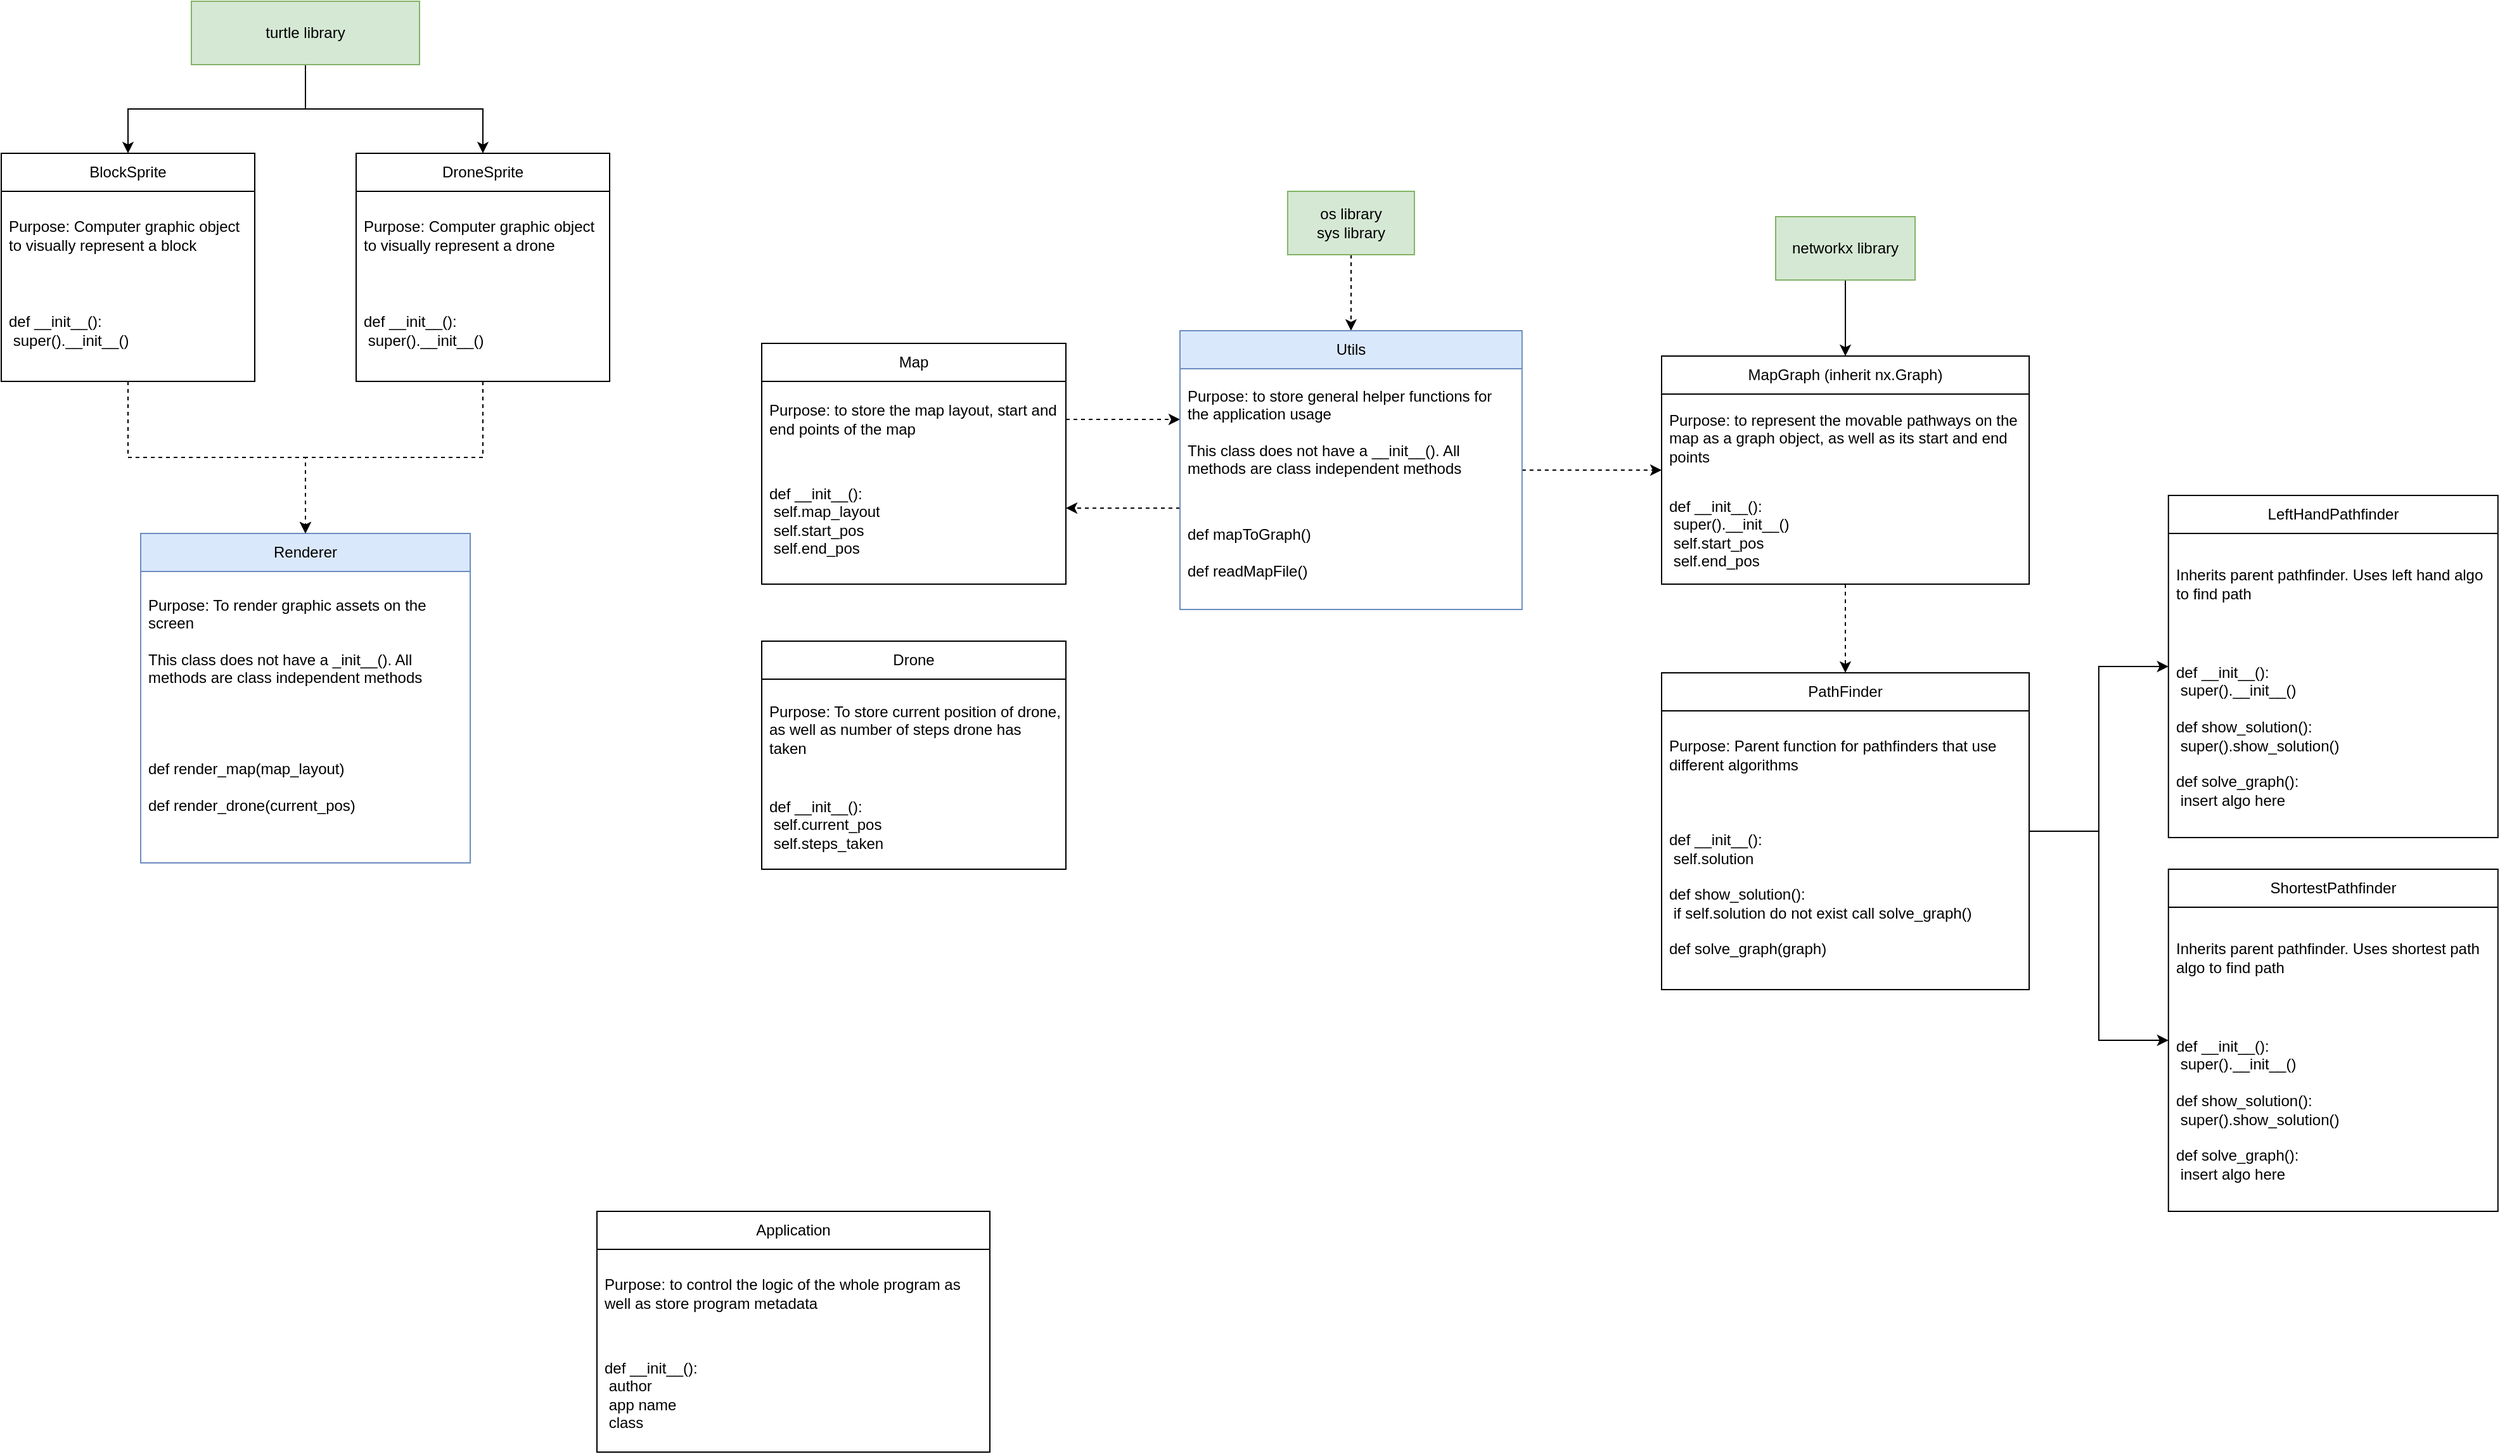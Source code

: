 <mxfile version="20.8.11" type="github" pages="3">
  <diagram id="C5RBs43oDa-KdzZeNtuy" name="Class Design">
    <mxGraphModel dx="1336" dy="721" grid="1" gridSize="10" guides="1" tooltips="1" connect="1" arrows="1" fold="1" page="1" pageScale="1" pageWidth="2336" pageHeight="1654" math="0" shadow="0">
      <root>
        <mxCell id="WIyWlLk6GJQsqaUBKTNV-0" />
        <mxCell id="WIyWlLk6GJQsqaUBKTNV-1" parent="WIyWlLk6GJQsqaUBKTNV-0" />
        <mxCell id="vD4cvlfS7zfxwfo6U6s2-16" style="edgeStyle=orthogonalEdgeStyle;rounded=0;orthogonalLoop=1;jettySize=auto;html=1;" edge="1" parent="WIyWlLk6GJQsqaUBKTNV-1" source="dQ57IdhiGYJqUYmVvskk-5" target="64Xpcqo6hRMuvh9icXLn-0">
          <mxGeometry relative="1" as="geometry" />
        </mxCell>
        <mxCell id="uCqwbNBmqY_bpqWK9Ru8-3" style="edgeStyle=orthogonalEdgeStyle;rounded=0;orthogonalLoop=1;jettySize=auto;html=1;" edge="1" parent="WIyWlLk6GJQsqaUBKTNV-1" source="dQ57IdhiGYJqUYmVvskk-5" target="uCqwbNBmqY_bpqWK9Ru8-0">
          <mxGeometry relative="1" as="geometry" />
        </mxCell>
        <mxCell id="dQ57IdhiGYJqUYmVvskk-5" value="turtle library" style="rounded=0;whiteSpace=wrap;html=1;fillColor=#d5e8d4;strokeColor=#82b366;" parent="WIyWlLk6GJQsqaUBKTNV-1" vertex="1">
          <mxGeometry x="190" y="80" width="180" height="50" as="geometry" />
        </mxCell>
        <mxCell id="pP4sysXfX_SifiGV4ZdW-8" style="edgeStyle=orthogonalEdgeStyle;rounded=0;orthogonalLoop=1;jettySize=auto;html=1;dashed=1;" parent="WIyWlLk6GJQsqaUBKTNV-1" source="dQ57IdhiGYJqUYmVvskk-13" target="pP4sysXfX_SifiGV4ZdW-3" edge="1">
          <mxGeometry relative="1" as="geometry">
            <Array as="points">
              <mxPoint x="900" y="410" />
              <mxPoint x="900" y="410" />
            </Array>
          </mxGeometry>
        </mxCell>
        <mxCell id="dQ57IdhiGYJqUYmVvskk-13" value="Map" style="swimlane;fontStyle=0;childLayout=stackLayout;horizontal=1;startSize=30;horizontalStack=0;resizeParent=1;resizeParentMax=0;resizeLast=0;collapsible=1;marginBottom=0;whiteSpace=wrap;html=1;" parent="WIyWlLk6GJQsqaUBKTNV-1" vertex="1">
          <mxGeometry x="640" y="350" width="240" height="190" as="geometry" />
        </mxCell>
        <mxCell id="dQ57IdhiGYJqUYmVvskk-14" value="Purpose: to store the map layout, start and end points of the map" style="text;strokeColor=none;fillColor=none;align=left;verticalAlign=middle;spacingLeft=4;spacingRight=4;overflow=hidden;points=[[0,0.5],[1,0.5]];portConstraint=eastwest;rotatable=0;whiteSpace=wrap;html=1;" parent="dQ57IdhiGYJqUYmVvskk-13" vertex="1">
          <mxGeometry y="30" width="240" height="60" as="geometry" />
        </mxCell>
        <mxCell id="dQ57IdhiGYJqUYmVvskk-21" value="def __init__():&lt;br&gt;&lt;span style=&quot;white-space: pre;&quot;&gt;	&lt;/span&gt;self.map_layout&lt;br&gt;&lt;span style=&quot;white-space: pre;&quot;&gt;	&lt;/span&gt;self.start_pos&lt;br&gt;&lt;span style=&quot;white-space: pre;&quot;&gt;	&lt;/span&gt;self.end_pos&lt;br&gt;" style="text;strokeColor=none;fillColor=none;align=left;verticalAlign=middle;spacingLeft=4;spacingRight=4;overflow=hidden;points=[[0,0.5],[1,0.5]];portConstraint=eastwest;rotatable=0;whiteSpace=wrap;html=1;" parent="dQ57IdhiGYJqUYmVvskk-13" vertex="1">
          <mxGeometry y="90" width="240" height="100" as="geometry" />
        </mxCell>
        <mxCell id="vD4cvlfS7zfxwfo6U6s2-6" style="edgeStyle=orthogonalEdgeStyle;rounded=0;orthogonalLoop=1;jettySize=auto;html=1;" edge="1" parent="WIyWlLk6GJQsqaUBKTNV-1" source="dQ57IdhiGYJqUYmVvskk-32" target="vD4cvlfS7zfxwfo6U6s2-2">
          <mxGeometry relative="1" as="geometry" />
        </mxCell>
        <mxCell id="vD4cvlfS7zfxwfo6U6s2-10" style="edgeStyle=orthogonalEdgeStyle;rounded=0;orthogonalLoop=1;jettySize=auto;html=1;" edge="1" parent="WIyWlLk6GJQsqaUBKTNV-1" source="dQ57IdhiGYJqUYmVvskk-32" target="vD4cvlfS7zfxwfo6U6s2-7">
          <mxGeometry relative="1" as="geometry" />
        </mxCell>
        <mxCell id="dQ57IdhiGYJqUYmVvskk-32" value="PathFinder" style="swimlane;fontStyle=0;childLayout=stackLayout;horizontal=1;startSize=30;horizontalStack=0;resizeParent=1;resizeParentMax=0;resizeLast=0;collapsible=1;marginBottom=0;whiteSpace=wrap;html=1;" parent="WIyWlLk6GJQsqaUBKTNV-1" vertex="1">
          <mxGeometry x="1350" y="610" width="290" height="250" as="geometry" />
        </mxCell>
        <mxCell id="dQ57IdhiGYJqUYmVvskk-33" value="Purpose: Parent function for pathfinders that use different algorithms" style="text;strokeColor=none;fillColor=none;align=left;verticalAlign=middle;spacingLeft=4;spacingRight=4;overflow=hidden;points=[[0,0.5],[1,0.5]];portConstraint=eastwest;rotatable=0;whiteSpace=wrap;html=1;" parent="dQ57IdhiGYJqUYmVvskk-32" vertex="1">
          <mxGeometry y="30" width="290" height="70" as="geometry" />
        </mxCell>
        <mxCell id="dQ57IdhiGYJqUYmVvskk-35" value="def __init__():&lt;br&gt;&lt;span style=&quot;white-space: pre;&quot;&gt;	&lt;/span&gt;self.solution&lt;br&gt;&lt;br&gt;def show_solution():&lt;br&gt;&lt;span style=&quot;white-space: pre;&quot;&gt;	&lt;/span&gt;if self.solution do not exist call solve_graph()&lt;br&gt;&lt;br&gt;def solve_graph(graph)" style="text;strokeColor=none;fillColor=none;align=left;verticalAlign=middle;spacingLeft=4;spacingRight=4;overflow=hidden;points=[[0,0.5],[1,0.5]];portConstraint=eastwest;rotatable=0;whiteSpace=wrap;html=1;" parent="dQ57IdhiGYJqUYmVvskk-32" vertex="1">
          <mxGeometry y="100" width="290" height="150" as="geometry" />
        </mxCell>
        <mxCell id="7FqHwzOTrSw8YaoyhYBU-6" value="Application" style="swimlane;fontStyle=0;childLayout=stackLayout;horizontal=1;startSize=30;horizontalStack=0;resizeParent=1;resizeParentMax=0;resizeLast=0;collapsible=1;marginBottom=0;whiteSpace=wrap;html=1;" parent="WIyWlLk6GJQsqaUBKTNV-1" vertex="1">
          <mxGeometry x="510" y="1035" width="310" height="190" as="geometry" />
        </mxCell>
        <mxCell id="7FqHwzOTrSw8YaoyhYBU-7" value="Purpose: to control the logic of the whole program as well as store program metadata" style="text;strokeColor=none;fillColor=none;align=left;verticalAlign=middle;spacingLeft=4;spacingRight=4;overflow=hidden;points=[[0,0.5],[1,0.5]];portConstraint=eastwest;rotatable=0;whiteSpace=wrap;html=1;" parent="7FqHwzOTrSw8YaoyhYBU-6" vertex="1">
          <mxGeometry y="30" width="310" height="70" as="geometry" />
        </mxCell>
        <mxCell id="7FqHwzOTrSw8YaoyhYBU-9" value="def __init__():&lt;br&gt;&lt;span style=&quot;white-space: pre;&quot;&gt; &lt;/span&gt;author&lt;br&gt;&lt;span style=&quot;white-space: pre;&quot;&gt; &lt;/span&gt;app name&lt;br&gt;&lt;span style=&quot;white-space: pre;&quot;&gt; &lt;/span&gt;class" style="text;strokeColor=none;fillColor=none;align=left;verticalAlign=middle;spacingLeft=4;spacingRight=4;overflow=hidden;points=[[0,0.5],[1,0.5]];portConstraint=eastwest;rotatable=0;whiteSpace=wrap;html=1;" parent="7FqHwzOTrSw8YaoyhYBU-6" vertex="1">
          <mxGeometry y="100" width="310" height="90" as="geometry" />
        </mxCell>
        <mxCell id="4WqTjVgoWAFysmVd5On_-0" style="edgeStyle=orthogonalEdgeStyle;rounded=0;orthogonalLoop=1;jettySize=auto;html=1;dashed=1;" parent="WIyWlLk6GJQsqaUBKTNV-1" source="QhIDpwn1hLKXuRbCtxrE-2" target="pP4sysXfX_SifiGV4ZdW-3" edge="1">
          <mxGeometry relative="1" as="geometry" />
        </mxCell>
        <mxCell id="QhIDpwn1hLKXuRbCtxrE-2" value="os library&lt;br&gt;sys library" style="rounded=0;whiteSpace=wrap;html=1;fillColor=#d5e8d4;strokeColor=#82b366;" parent="WIyWlLk6GJQsqaUBKTNV-1" vertex="1">
          <mxGeometry x="1054.95" y="230" width="100" height="50" as="geometry" />
        </mxCell>
        <mxCell id="pP4sysXfX_SifiGV4ZdW-2" style="edgeStyle=orthogonalEdgeStyle;rounded=0;orthogonalLoop=1;jettySize=auto;html=1;dashed=1;" parent="WIyWlLk6GJQsqaUBKTNV-1" source="4GmTz1bbVhYTWeWpqr6v-0" target="dQ57IdhiGYJqUYmVvskk-32" edge="1">
          <mxGeometry relative="1" as="geometry" />
        </mxCell>
        <mxCell id="4GmTz1bbVhYTWeWpqr6v-0" value="MapGraph (inherit nx.Graph)" style="swimlane;fontStyle=0;childLayout=stackLayout;horizontal=1;startSize=30;horizontalStack=0;resizeParent=1;resizeParentMax=0;resizeLast=0;collapsible=1;marginBottom=0;whiteSpace=wrap;html=1;" parent="WIyWlLk6GJQsqaUBKTNV-1" vertex="1">
          <mxGeometry x="1350" y="360" width="290" height="180" as="geometry" />
        </mxCell>
        <mxCell id="4GmTz1bbVhYTWeWpqr6v-1" value="Purpose: to represent the movable pathways on the map as a graph object, as well as its start and end points" style="text;strokeColor=none;fillColor=none;align=left;verticalAlign=middle;spacingLeft=4;spacingRight=4;overflow=hidden;points=[[0,0.5],[1,0.5]];portConstraint=eastwest;rotatable=0;whiteSpace=wrap;html=1;" parent="4GmTz1bbVhYTWeWpqr6v-0" vertex="1">
          <mxGeometry y="30" width="290" height="70" as="geometry" />
        </mxCell>
        <mxCell id="4GmTz1bbVhYTWeWpqr6v-3" value="def __init__():&lt;br&gt;&lt;span style=&quot;white-space: pre;&quot;&gt;	&lt;/span&gt;super().__init__()&lt;br&gt;&lt;span style=&quot;white-space: pre;&quot;&gt;	&lt;/span&gt;self.start_pos&lt;br&gt;&lt;span style=&quot;white-space: pre;&quot;&gt;	&lt;/span&gt;self.end_pos" style="text;strokeColor=none;fillColor=none;align=left;verticalAlign=middle;spacingLeft=4;spacingRight=4;overflow=hidden;points=[[0,0.5],[1,0.5]];portConstraint=eastwest;rotatable=0;whiteSpace=wrap;html=1;" parent="4GmTz1bbVhYTWeWpqr6v-0" vertex="1">
          <mxGeometry y="100" width="290" height="80" as="geometry" />
        </mxCell>
        <mxCell id="4GmTz1bbVhYTWeWpqr6v-9" style="edgeStyle=orthogonalEdgeStyle;rounded=0;orthogonalLoop=1;jettySize=auto;html=1;" parent="WIyWlLk6GJQsqaUBKTNV-1" source="4GmTz1bbVhYTWeWpqr6v-7" target="4GmTz1bbVhYTWeWpqr6v-0" edge="1">
          <mxGeometry relative="1" as="geometry" />
        </mxCell>
        <mxCell id="4GmTz1bbVhYTWeWpqr6v-7" value="networkx library" style="rounded=0;whiteSpace=wrap;html=1;fillColor=#d5e8d4;strokeColor=#82b366;" parent="WIyWlLk6GJQsqaUBKTNV-1" vertex="1">
          <mxGeometry x="1440.0" y="250" width="110" height="50" as="geometry" />
        </mxCell>
        <mxCell id="4WqTjVgoWAFysmVd5On_-5" style="edgeStyle=orthogonalEdgeStyle;rounded=0;orthogonalLoop=1;jettySize=auto;html=1;dashed=1;" parent="WIyWlLk6GJQsqaUBKTNV-1" source="pP4sysXfX_SifiGV4ZdW-3" target="dQ57IdhiGYJqUYmVvskk-13" edge="1">
          <mxGeometry relative="1" as="geometry">
            <Array as="points">
              <mxPoint x="890" y="480" />
              <mxPoint x="890" y="480" />
            </Array>
          </mxGeometry>
        </mxCell>
        <mxCell id="vD4cvlfS7zfxwfo6U6s2-11" style="edgeStyle=orthogonalEdgeStyle;rounded=0;orthogonalLoop=1;jettySize=auto;html=1;dashed=1;" edge="1" parent="WIyWlLk6GJQsqaUBKTNV-1" source="pP4sysXfX_SifiGV4ZdW-3" target="4GmTz1bbVhYTWeWpqr6v-0">
          <mxGeometry relative="1" as="geometry" />
        </mxCell>
        <mxCell id="pP4sysXfX_SifiGV4ZdW-3" value="Utils" style="swimlane;fontStyle=0;childLayout=stackLayout;horizontal=1;startSize=30;horizontalStack=0;resizeParent=1;resizeParentMax=0;resizeLast=0;collapsible=1;marginBottom=0;whiteSpace=wrap;html=1;fillColor=#dae8fc;strokeColor=#6c8ebf;" parent="WIyWlLk6GJQsqaUBKTNV-1" vertex="1">
          <mxGeometry x="970" y="340" width="269.89" height="220" as="geometry" />
        </mxCell>
        <mxCell id="pP4sysXfX_SifiGV4ZdW-4" value="Purpose: to store general helper functions for the application usage&lt;br&gt;&lt;br&gt;This class does not have a __init__(). All methods are class independent methods&amp;nbsp;" style="text;strokeColor=none;fillColor=none;align=left;verticalAlign=middle;spacingLeft=4;spacingRight=4;overflow=hidden;points=[[0,0.5],[1,0.5]];portConstraint=eastwest;rotatable=0;whiteSpace=wrap;html=1;" parent="pP4sysXfX_SifiGV4ZdW-3" vertex="1">
          <mxGeometry y="30" width="269.89" height="100" as="geometry" />
        </mxCell>
        <mxCell id="pP4sysXfX_SifiGV4ZdW-6" value="def mapToGraph()&lt;br&gt;&lt;br&gt;def readMapFile()" style="text;strokeColor=none;fillColor=none;align=left;verticalAlign=middle;spacingLeft=4;spacingRight=4;overflow=hidden;points=[[0,0.5],[1,0.5]];portConstraint=eastwest;rotatable=0;whiteSpace=wrap;html=1;" parent="pP4sysXfX_SifiGV4ZdW-3" vertex="1">
          <mxGeometry y="130" width="269.89" height="90" as="geometry" />
        </mxCell>
        <mxCell id="vD4cvlfS7zfxwfo6U6s2-17" style="edgeStyle=orthogonalEdgeStyle;rounded=0;orthogonalLoop=1;jettySize=auto;html=1;dashed=1;" edge="1" parent="WIyWlLk6GJQsqaUBKTNV-1" source="64Xpcqo6hRMuvh9icXLn-0" target="vD4cvlfS7zfxwfo6U6s2-12">
          <mxGeometry relative="1" as="geometry" />
        </mxCell>
        <mxCell id="64Xpcqo6hRMuvh9icXLn-0" value="BlockSprite" style="swimlane;fontStyle=0;childLayout=stackLayout;horizontal=1;startSize=30;horizontalStack=0;resizeParent=1;resizeParentMax=0;resizeLast=0;collapsible=1;marginBottom=0;whiteSpace=wrap;html=1;" parent="WIyWlLk6GJQsqaUBKTNV-1" vertex="1">
          <mxGeometry x="40" y="200" width="200" height="180" as="geometry" />
        </mxCell>
        <mxCell id="64Xpcqo6hRMuvh9icXLn-1" value="Purpose: Computer graphic object to visually represent a block" style="text;strokeColor=none;fillColor=none;align=left;verticalAlign=middle;spacingLeft=4;spacingRight=4;overflow=hidden;points=[[0,0.5],[1,0.5]];portConstraint=eastwest;rotatable=0;whiteSpace=wrap;html=1;" parent="64Xpcqo6hRMuvh9icXLn-0" vertex="1">
          <mxGeometry y="30" width="200" height="70" as="geometry" />
        </mxCell>
        <mxCell id="64Xpcqo6hRMuvh9icXLn-3" value="def __init__():&lt;br&gt;&lt;span style=&quot;white-space: pre;&quot;&gt;	&lt;/span&gt;super().__init__()" style="text;strokeColor=none;fillColor=none;align=left;verticalAlign=middle;spacingLeft=4;spacingRight=4;overflow=hidden;points=[[0,0.5],[1,0.5]];portConstraint=eastwest;rotatable=0;whiteSpace=wrap;html=1;" parent="64Xpcqo6hRMuvh9icXLn-0" vertex="1">
          <mxGeometry y="100" width="200" height="80" as="geometry" />
        </mxCell>
        <mxCell id="vD4cvlfS7zfxwfo6U6s2-2" value="LeftHandPathfinder" style="swimlane;fontStyle=0;childLayout=stackLayout;horizontal=1;startSize=30;horizontalStack=0;resizeParent=1;resizeParentMax=0;resizeLast=0;collapsible=1;marginBottom=0;whiteSpace=wrap;html=1;" vertex="1" parent="WIyWlLk6GJQsqaUBKTNV-1">
          <mxGeometry x="1749.89" y="470" width="260" height="270" as="geometry" />
        </mxCell>
        <mxCell id="vD4cvlfS7zfxwfo6U6s2-5" value="Inherits parent pathfinder. Uses left hand algo to find path" style="text;strokeColor=none;fillColor=none;align=left;verticalAlign=middle;spacingLeft=4;spacingRight=4;overflow=hidden;points=[[0,0.5],[1,0.5]];portConstraint=eastwest;rotatable=0;whiteSpace=wrap;html=1;" vertex="1" parent="vD4cvlfS7zfxwfo6U6s2-2">
          <mxGeometry y="30" width="260" height="80" as="geometry" />
        </mxCell>
        <mxCell id="vD4cvlfS7zfxwfo6U6s2-3" value="def __init__():&lt;br&gt;&lt;span style=&quot;white-space: pre;&quot;&gt;	&lt;/span&gt;super().__init__()&lt;br&gt;&lt;br&gt;def show_solution():&lt;br&gt;&lt;span style=&quot;white-space: pre;&quot;&gt;	&lt;/span&gt;super().show_solution()&lt;br&gt;&lt;br&gt;def solve_graph():&lt;br&gt;&lt;span style=&quot;white-space: pre;&quot;&gt;	&lt;/span&gt;insert algo here" style="text;strokeColor=none;fillColor=none;align=left;verticalAlign=middle;spacingLeft=4;spacingRight=4;overflow=hidden;points=[[0,0.5],[1,0.5]];portConstraint=eastwest;rotatable=0;whiteSpace=wrap;html=1;" vertex="1" parent="vD4cvlfS7zfxwfo6U6s2-2">
          <mxGeometry y="110" width="260" height="160" as="geometry" />
        </mxCell>
        <mxCell id="vD4cvlfS7zfxwfo6U6s2-7" value="ShortestPathfinder" style="swimlane;fontStyle=0;childLayout=stackLayout;horizontal=1;startSize=30;horizontalStack=0;resizeParent=1;resizeParentMax=0;resizeLast=0;collapsible=1;marginBottom=0;whiteSpace=wrap;html=1;" vertex="1" parent="WIyWlLk6GJQsqaUBKTNV-1">
          <mxGeometry x="1749.89" y="765" width="260" height="270" as="geometry" />
        </mxCell>
        <mxCell id="vD4cvlfS7zfxwfo6U6s2-8" value="Inherits parent pathfinder. Uses shortest path algo to find path" style="text;strokeColor=none;fillColor=none;align=left;verticalAlign=middle;spacingLeft=4;spacingRight=4;overflow=hidden;points=[[0,0.5],[1,0.5]];portConstraint=eastwest;rotatable=0;whiteSpace=wrap;html=1;" vertex="1" parent="vD4cvlfS7zfxwfo6U6s2-7">
          <mxGeometry y="30" width="260" height="80" as="geometry" />
        </mxCell>
        <mxCell id="vD4cvlfS7zfxwfo6U6s2-9" value="def __init__():&lt;br&gt;&lt;span style=&quot;white-space: pre;&quot;&gt;	&lt;/span&gt;super().__init__()&lt;br&gt;&lt;br&gt;def show_solution():&lt;br&gt;&lt;span style=&quot;white-space: pre;&quot;&gt;	&lt;/span&gt;super().show_solution()&lt;br&gt;&lt;br&gt;def solve_graph():&lt;br&gt;&lt;span style=&quot;white-space: pre;&quot;&gt;	&lt;/span&gt;insert algo here" style="text;strokeColor=none;fillColor=none;align=left;verticalAlign=middle;spacingLeft=4;spacingRight=4;overflow=hidden;points=[[0,0.5],[1,0.5]];portConstraint=eastwest;rotatable=0;whiteSpace=wrap;html=1;" vertex="1" parent="vD4cvlfS7zfxwfo6U6s2-7">
          <mxGeometry y="110" width="260" height="160" as="geometry" />
        </mxCell>
        <mxCell id="vD4cvlfS7zfxwfo6U6s2-12" value="Renderer" style="swimlane;fontStyle=0;childLayout=stackLayout;horizontal=1;startSize=30;horizontalStack=0;resizeParent=1;resizeParentMax=0;resizeLast=0;collapsible=1;marginBottom=0;whiteSpace=wrap;html=1;fillColor=#dae8fc;strokeColor=#6c8ebf;" vertex="1" parent="WIyWlLk6GJQsqaUBKTNV-1">
          <mxGeometry x="150" y="500" width="260" height="260" as="geometry" />
        </mxCell>
        <mxCell id="vD4cvlfS7zfxwfo6U6s2-14" value="Purpose: To render graphic assets on the screen&lt;br&gt;&lt;br&gt;This class does not have a _init__(). All methods are class independent methods&lt;span style=&quot;white-space: pre;&quot;&gt;	&lt;/span&gt;" style="text;strokeColor=none;fillColor=none;align=left;verticalAlign=middle;spacingLeft=4;spacingRight=4;overflow=hidden;points=[[0,0.5],[1,0.5]];portConstraint=eastwest;rotatable=0;whiteSpace=wrap;html=1;" vertex="1" parent="vD4cvlfS7zfxwfo6U6s2-12">
          <mxGeometry y="30" width="260" height="110" as="geometry" />
        </mxCell>
        <mxCell id="vD4cvlfS7zfxwfo6U6s2-15" value="def render_map(map_layout)&lt;br&gt;&lt;br&gt;def render_drone(current_pos)" style="text;strokeColor=none;fillColor=none;align=left;verticalAlign=middle;spacingLeft=4;spacingRight=4;overflow=hidden;points=[[0,0.5],[1,0.5]];portConstraint=eastwest;rotatable=0;whiteSpace=wrap;html=1;" vertex="1" parent="vD4cvlfS7zfxwfo6U6s2-12">
          <mxGeometry y="140" width="260" height="120" as="geometry" />
        </mxCell>
        <mxCell id="vD4cvlfS7zfxwfo6U6s2-18" value="Drone" style="swimlane;fontStyle=0;childLayout=stackLayout;horizontal=1;startSize=30;horizontalStack=0;resizeParent=1;resizeParentMax=0;resizeLast=0;collapsible=1;marginBottom=0;whiteSpace=wrap;html=1;" vertex="1" parent="WIyWlLk6GJQsqaUBKTNV-1">
          <mxGeometry x="640" y="585" width="240" height="180" as="geometry" />
        </mxCell>
        <mxCell id="vD4cvlfS7zfxwfo6U6s2-19" value="Purpose: To store current position of drone, as well as number of steps drone has taken" style="text;strokeColor=none;fillColor=none;align=left;verticalAlign=middle;spacingLeft=4;spacingRight=4;overflow=hidden;points=[[0,0.5],[1,0.5]];portConstraint=eastwest;rotatable=0;whiteSpace=wrap;html=1;" vertex="1" parent="vD4cvlfS7zfxwfo6U6s2-18">
          <mxGeometry y="30" width="240" height="80" as="geometry" />
        </mxCell>
        <mxCell id="vD4cvlfS7zfxwfo6U6s2-21" value="def __init__():&lt;br&gt;&lt;span style=&quot;white-space: pre;&quot;&gt;	&lt;/span&gt;self.current_pos&lt;br&gt;&lt;span style=&quot;white-space: pre;&quot;&gt;	&lt;/span&gt;self.steps_taken" style="text;strokeColor=none;fillColor=none;align=left;verticalAlign=middle;spacingLeft=4;spacingRight=4;overflow=hidden;points=[[0,0.5],[1,0.5]];portConstraint=eastwest;rotatable=0;whiteSpace=wrap;html=1;" vertex="1" parent="vD4cvlfS7zfxwfo6U6s2-18">
          <mxGeometry y="110" width="240" height="70" as="geometry" />
        </mxCell>
        <mxCell id="uCqwbNBmqY_bpqWK9Ru8-4" style="edgeStyle=orthogonalEdgeStyle;rounded=0;orthogonalLoop=1;jettySize=auto;html=1;dashed=1;" edge="1" parent="WIyWlLk6GJQsqaUBKTNV-1" source="uCqwbNBmqY_bpqWK9Ru8-0" target="vD4cvlfS7zfxwfo6U6s2-12">
          <mxGeometry relative="1" as="geometry" />
        </mxCell>
        <mxCell id="uCqwbNBmqY_bpqWK9Ru8-0" value="DroneSprite" style="swimlane;fontStyle=0;childLayout=stackLayout;horizontal=1;startSize=30;horizontalStack=0;resizeParent=1;resizeParentMax=0;resizeLast=0;collapsible=1;marginBottom=0;whiteSpace=wrap;html=1;" vertex="1" parent="WIyWlLk6GJQsqaUBKTNV-1">
          <mxGeometry x="320" y="200" width="200" height="180" as="geometry" />
        </mxCell>
        <mxCell id="uCqwbNBmqY_bpqWK9Ru8-1" value="Purpose: Computer graphic object to visually represent a drone" style="text;strokeColor=none;fillColor=none;align=left;verticalAlign=middle;spacingLeft=4;spacingRight=4;overflow=hidden;points=[[0,0.5],[1,0.5]];portConstraint=eastwest;rotatable=0;whiteSpace=wrap;html=1;" vertex="1" parent="uCqwbNBmqY_bpqWK9Ru8-0">
          <mxGeometry y="30" width="200" height="70" as="geometry" />
        </mxCell>
        <mxCell id="uCqwbNBmqY_bpqWK9Ru8-2" value="def __init__():&lt;br&gt;&lt;span style=&quot;white-space: pre;&quot;&gt;	&lt;/span&gt;super().__init__()" style="text;strokeColor=none;fillColor=none;align=left;verticalAlign=middle;spacingLeft=4;spacingRight=4;overflow=hidden;points=[[0,0.5],[1,0.5]];portConstraint=eastwest;rotatable=0;whiteSpace=wrap;html=1;" vertex="1" parent="uCqwbNBmqY_bpqWK9Ru8-0">
          <mxGeometry y="100" width="200" height="80" as="geometry" />
        </mxCell>
      </root>
    </mxGraphModel>
  </diagram>
  <diagram id="5ajDKOl-wqIJCRgxZrDx" name="Program Logic Flow">
    <mxGraphModel dx="871" dy="470" grid="1" gridSize="10" guides="1" tooltips="1" connect="1" arrows="1" fold="1" page="1" pageScale="1" pageWidth="2336" pageHeight="1654" math="0" shadow="0">
      <root>
        <mxCell id="0" />
        <mxCell id="1" parent="0" />
        <mxCell id="u_5_g53hBJqdexsL1xW0-1" value="Utils.readMapFile() scans map file for error, splits the string at breakpoints, returns the array of strings, start point and end point(s)" style="rounded=0;whiteSpace=wrap;html=1;" vertex="1" parent="1">
          <mxGeometry x="200" y="40" width="320" height="80" as="geometry" />
        </mxCell>
        <mxCell id="iqMkdEf63d4BHjMZgC9F-1" value="Instantiate Drone(), current position = start position, steps = 0" style="rounded=0;whiteSpace=wrap;html=1;" vertex="1" parent="1">
          <mxGeometry x="80" y="160" width="160" height="80" as="geometry" />
        </mxCell>
        <mxCell id="x56IGjCKMo1mnG5Cp746-1" value="Instantiate Map(), with start and end points, map layout array" style="rounded=0;whiteSpace=wrap;html=1;" vertex="1" parent="1">
          <mxGeometry x="280" y="160" width="160" height="80" as="geometry" />
        </mxCell>
        <mxCell id="sF83gJ2Y-tAZqgzx6kGP-1" value="Use Utils.mapToGraph to instantiate a MapGraph()" style="rounded=0;whiteSpace=wrap;html=1;" vertex="1" parent="1">
          <mxGeometry x="480" y="160" width="160" height="80" as="geometry" />
        </mxCell>
        <mxCell id="Hl1kLLuH63iMZmwhg-j4-1" value="Instantiate LeftHandPathfinder() as default, taking in a graph object" style="rounded=0;whiteSpace=wrap;html=1;" vertex="1" parent="1">
          <mxGeometry x="280" y="480" width="160" height="80" as="geometry" />
        </mxCell>
        <mxCell id="pWkHuSal4hi6-p0HtRRp-1" value="Instantiate turtle.Screen()" style="rounded=0;whiteSpace=wrap;html=1;" vertex="1" parent="1">
          <mxGeometry x="280" y="280" width="160" height="80" as="geometry" />
        </mxCell>
      </root>
    </mxGraphModel>
  </diagram>
  <diagram id="5hGC8lMSfCc0nrvuFVgb" name="Extra Features">
    <mxGraphModel dx="691" dy="373" grid="1" gridSize="10" guides="1" tooltips="1" connect="1" arrows="1" fold="1" page="1" pageScale="1" pageWidth="2336" pageHeight="1654" math="0" shadow="0">
      <root>
        <mxCell id="0" />
        <mxCell id="1" parent="0" />
        <mxCell id="gezcZxThoV1dlBntSTM1-1" value="JJ" style="rounded=0;whiteSpace=wrap;html=1;" vertex="1" parent="1">
          <mxGeometry x="200" y="80" width="120" height="40" as="geometry" />
        </mxCell>
        <mxCell id="gezcZxThoV1dlBntSTM1-2" value="Shortest Path to connect multiple delivery points" style="rounded=0;whiteSpace=wrap;html=1;" vertex="1" parent="1">
          <mxGeometry x="80" y="120" width="360" height="40" as="geometry" />
        </mxCell>
        <mxCell id="gezcZxThoV1dlBntSTM1-3" value="Random obstacles pop up, update the shortest path algorithm" style="rounded=0;whiteSpace=wrap;html=1;" vertex="1" parent="1">
          <mxGeometry x="80" y="160" width="360" height="40" as="geometry" />
        </mxCell>
      </root>
    </mxGraphModel>
  </diagram>
</mxfile>

